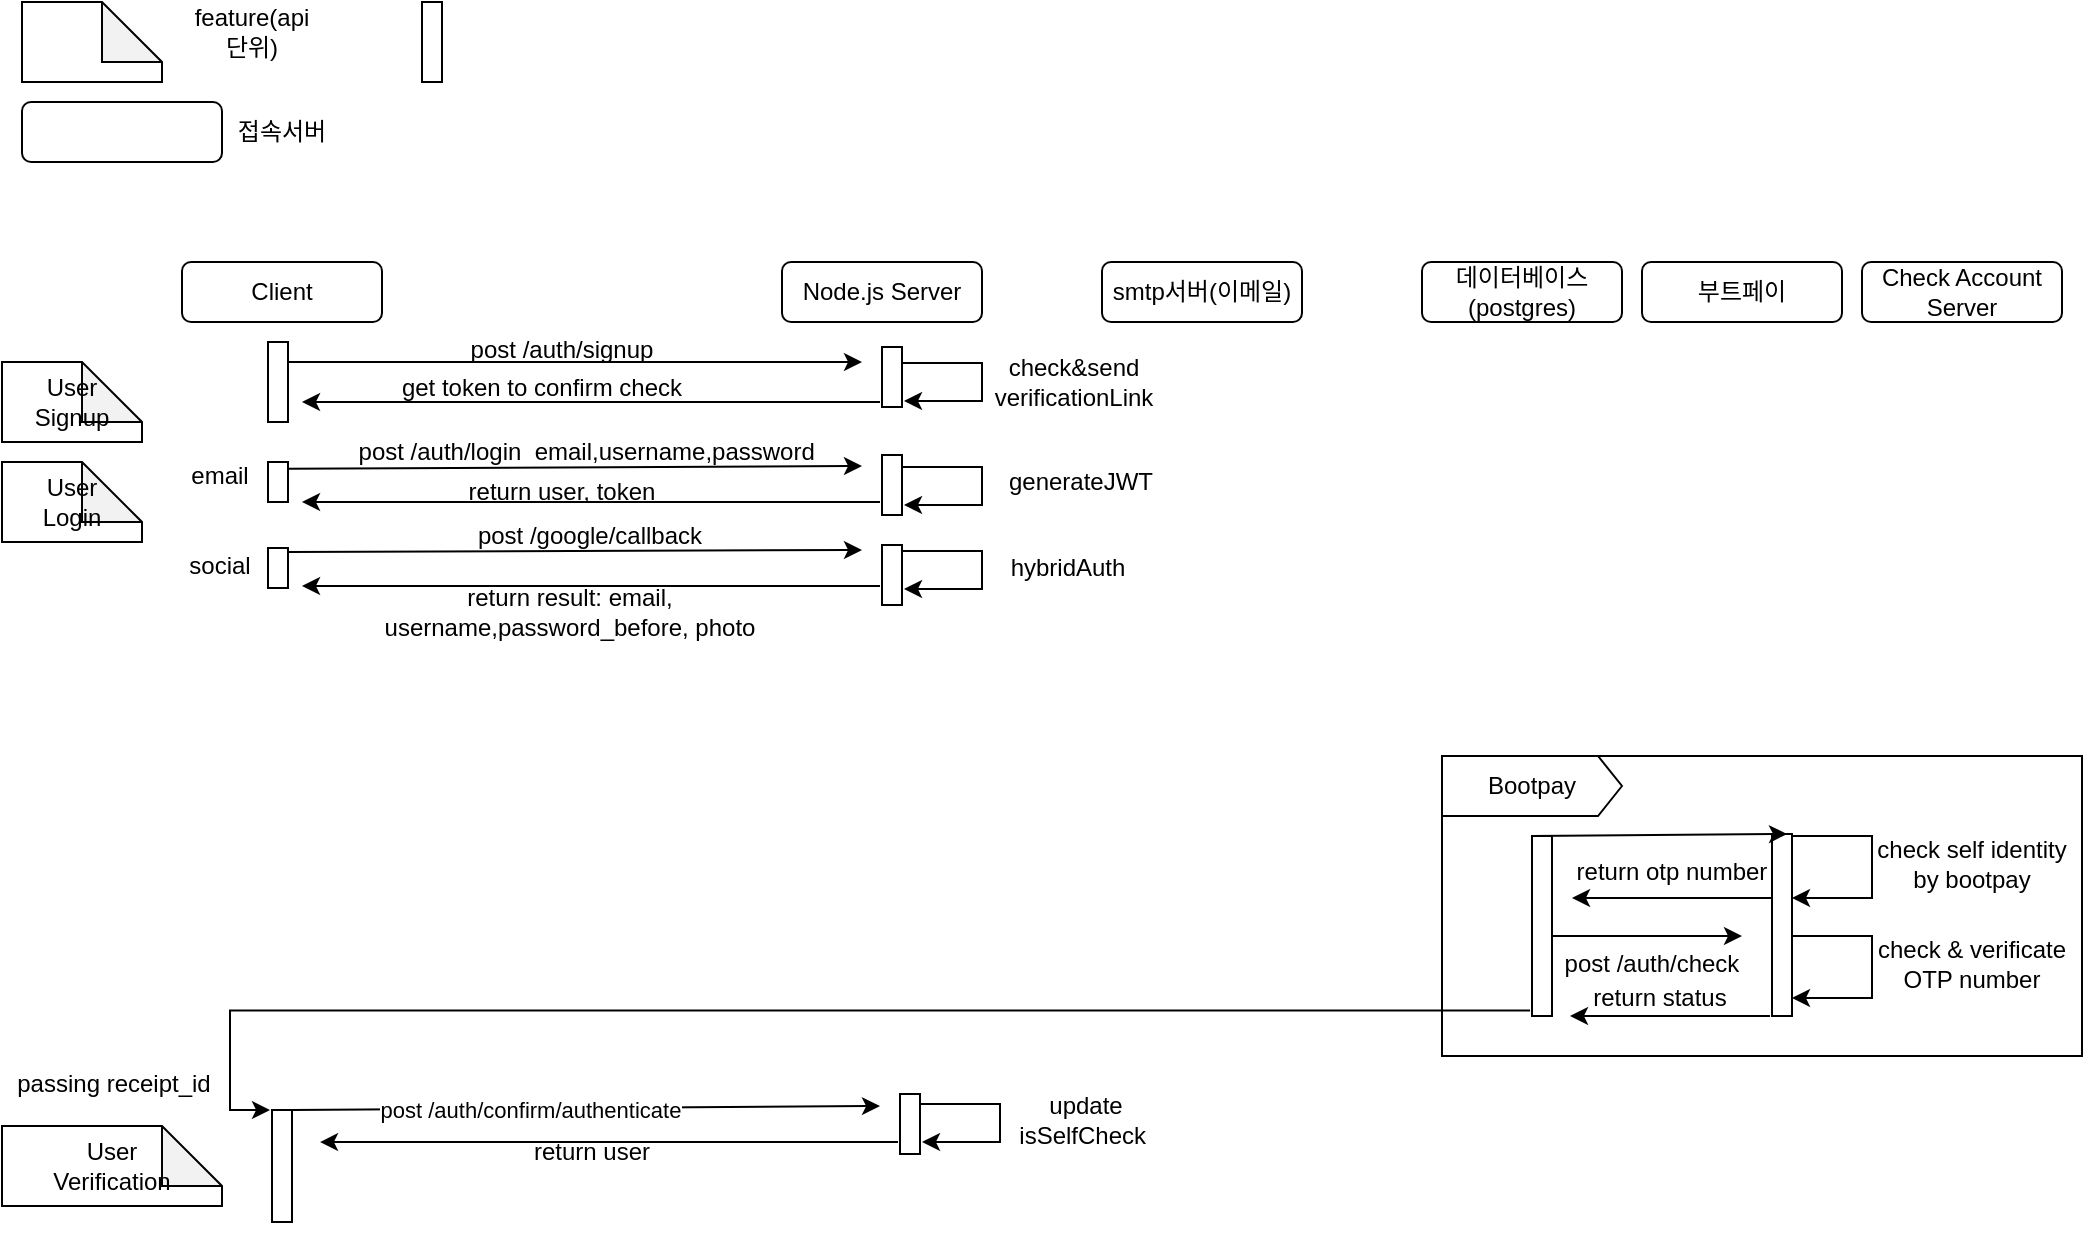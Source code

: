 <mxfile version="21.0.2" type="github">
  <diagram name="Page-1" id="2YBvvXClWsGukQMizWep">
    <mxGraphModel dx="2017" dy="1761" grid="1" gridSize="10" guides="1" tooltips="1" connect="1" arrows="1" fold="1" page="1" pageScale="1" pageWidth="850" pageHeight="1100" math="0" shadow="0">
      <root>
        <mxCell id="0" />
        <mxCell id="1" parent="0" />
        <mxCell id="r59WrNXMarwCxPcRgeq0-1" value="Client" style="rounded=1;whiteSpace=wrap;html=1;" vertex="1" parent="1">
          <mxGeometry x="-760" width="100" height="30" as="geometry" />
        </mxCell>
        <mxCell id="r59WrNXMarwCxPcRgeq0-2" value="데이터베이스(postgres)" style="rounded=1;whiteSpace=wrap;html=1;" vertex="1" parent="1">
          <mxGeometry x="-140" width="100" height="30" as="geometry" />
        </mxCell>
        <mxCell id="r59WrNXMarwCxPcRgeq0-3" value="Node.js Server" style="rounded=1;whiteSpace=wrap;html=1;" vertex="1" parent="1">
          <mxGeometry x="-460" width="100" height="30" as="geometry" />
        </mxCell>
        <mxCell id="r59WrNXMarwCxPcRgeq0-4" value="부트페이" style="rounded=1;whiteSpace=wrap;html=1;" vertex="1" parent="1">
          <mxGeometry x="-30" width="100" height="30" as="geometry" />
        </mxCell>
        <mxCell id="r59WrNXMarwCxPcRgeq0-5" value="Check Account&lt;br&gt;Server&lt;br&gt;" style="rounded=1;whiteSpace=wrap;html=1;" vertex="1" parent="1">
          <mxGeometry x="80" width="100" height="30" as="geometry" />
        </mxCell>
        <mxCell id="r59WrNXMarwCxPcRgeq0-6" value="" style="rounded=0;whiteSpace=wrap;html=1;" vertex="1" parent="1">
          <mxGeometry x="-130" y="247" width="320" height="150" as="geometry" />
        </mxCell>
        <mxCell id="r59WrNXMarwCxPcRgeq0-8" value="Bootpay" style="shape=loopLimit;whiteSpace=wrap;html=1;direction=south;rounded=0;" vertex="1" parent="1">
          <mxGeometry x="-130" y="247" width="90" height="30" as="geometry" />
        </mxCell>
        <mxCell id="r59WrNXMarwCxPcRgeq0-9" value="" style="rounded=0;whiteSpace=wrap;html=1;" vertex="1" parent="1">
          <mxGeometry x="-85" y="287" width="10" height="90" as="geometry" />
        </mxCell>
        <mxCell id="r59WrNXMarwCxPcRgeq0-10" value="" style="rounded=0;whiteSpace=wrap;html=1;" vertex="1" parent="1">
          <mxGeometry x="35" y="286" width="10" height="91" as="geometry" />
        </mxCell>
        <mxCell id="r59WrNXMarwCxPcRgeq0-14" value="" style="endArrow=classic;html=1;rounded=0;entryX=0.75;entryY=0;entryDx=0;entryDy=0;" edge="1" parent="1" target="r59WrNXMarwCxPcRgeq0-10">
          <mxGeometry width="50" height="50" relative="1" as="geometry">
            <mxPoint x="-85" y="287" as="sourcePoint" />
            <mxPoint x="-25" y="287" as="targetPoint" />
          </mxGeometry>
        </mxCell>
        <mxCell id="r59WrNXMarwCxPcRgeq0-16" value="" style="endArrow=classic;html=1;rounded=0;edgeStyle=orthogonalEdgeStyle;" edge="1" parent="1">
          <mxGeometry width="50" height="50" relative="1" as="geometry">
            <mxPoint x="45" y="287" as="sourcePoint" />
            <mxPoint x="45" y="318" as="targetPoint" />
            <Array as="points">
              <mxPoint x="85" y="287" />
              <mxPoint x="85" y="318" />
              <mxPoint x="45" y="318" />
            </Array>
          </mxGeometry>
        </mxCell>
        <mxCell id="r59WrNXMarwCxPcRgeq0-19" value="check self identity by bootpay" style="text;strokeColor=none;align=center;fillColor=none;html=1;verticalAlign=middle;whiteSpace=wrap;rounded=0;" vertex="1" parent="1">
          <mxGeometry x="80" y="286" width="110" height="30" as="geometry" />
        </mxCell>
        <mxCell id="r59WrNXMarwCxPcRgeq0-20" value="" style="endArrow=classic;html=1;rounded=0;" edge="1" parent="1">
          <mxGeometry width="50" height="50" relative="1" as="geometry">
            <mxPoint x="35" y="318" as="sourcePoint" />
            <mxPoint x="-65" y="318" as="targetPoint" />
          </mxGeometry>
        </mxCell>
        <mxCell id="r59WrNXMarwCxPcRgeq0-21" value="return otp number" style="text;strokeColor=none;align=center;fillColor=none;html=1;verticalAlign=middle;whiteSpace=wrap;rounded=0;" vertex="1" parent="1">
          <mxGeometry x="-65" y="290" width="100" height="30" as="geometry" />
        </mxCell>
        <mxCell id="r59WrNXMarwCxPcRgeq0-22" value="" style="endArrow=classic;html=1;rounded=0;" edge="1" parent="1">
          <mxGeometry width="50" height="50" relative="1" as="geometry">
            <mxPoint x="-75" y="337" as="sourcePoint" />
            <mxPoint x="20" y="337" as="targetPoint" />
          </mxGeometry>
        </mxCell>
        <mxCell id="r59WrNXMarwCxPcRgeq0-23" value="post /auth/check" style="text;strokeColor=none;align=center;fillColor=none;html=1;verticalAlign=middle;whiteSpace=wrap;rounded=0;" vertex="1" parent="1">
          <mxGeometry x="-75" y="336" width="100" height="30" as="geometry" />
        </mxCell>
        <mxCell id="r59WrNXMarwCxPcRgeq0-24" value="" style="endArrow=classic;html=1;rounded=0;edgeStyle=orthogonalEdgeStyle;" edge="1" parent="1">
          <mxGeometry width="50" height="50" relative="1" as="geometry">
            <mxPoint x="45" y="337" as="sourcePoint" />
            <mxPoint x="45" y="368" as="targetPoint" />
            <Array as="points">
              <mxPoint x="85" y="337" />
              <mxPoint x="85" y="368" />
              <mxPoint x="45" y="368" />
            </Array>
          </mxGeometry>
        </mxCell>
        <mxCell id="r59WrNXMarwCxPcRgeq0-25" value="check &amp;amp; verificate OTP number" style="text;strokeColor=none;align=center;fillColor=none;html=1;verticalAlign=middle;whiteSpace=wrap;rounded=0;" vertex="1" parent="1">
          <mxGeometry x="80" y="336" width="110" height="30" as="geometry" />
        </mxCell>
        <mxCell id="r59WrNXMarwCxPcRgeq0-26" value="return status" style="text;strokeColor=none;align=center;fillColor=none;html=1;verticalAlign=middle;whiteSpace=wrap;rounded=0;" vertex="1" parent="1">
          <mxGeometry x="-71" y="353" width="100" height="30" as="geometry" />
        </mxCell>
        <mxCell id="r59WrNXMarwCxPcRgeq0-27" value="" style="endArrow=classic;html=1;rounded=0;" edge="1" parent="1">
          <mxGeometry width="50" height="50" relative="1" as="geometry">
            <mxPoint x="34" y="377" as="sourcePoint" />
            <mxPoint x="-66" y="377" as="targetPoint" />
          </mxGeometry>
        </mxCell>
        <mxCell id="r59WrNXMarwCxPcRgeq0-29" value="User&lt;br&gt;Verification" style="shape=note;whiteSpace=wrap;html=1;backgroundOutline=1;darkOpacity=0.05;" vertex="1" parent="1">
          <mxGeometry x="-850" y="432" width="110" height="40" as="geometry" />
        </mxCell>
        <mxCell id="r59WrNXMarwCxPcRgeq0-31" value="" style="rounded=0;whiteSpace=wrap;html=1;" vertex="1" parent="1">
          <mxGeometry x="-715" y="424" width="10" height="56" as="geometry" />
        </mxCell>
        <mxCell id="r59WrNXMarwCxPcRgeq0-32" value="" style="rounded=0;whiteSpace=wrap;html=1;" vertex="1" parent="1">
          <mxGeometry x="-410" y="42.5" width="10" height="30" as="geometry" />
        </mxCell>
        <mxCell id="r59WrNXMarwCxPcRgeq0-33" value="" style="endArrow=classic;html=1;rounded=0;edgeStyle=orthogonalEdgeStyle;exitX=-0.096;exitY=0.97;exitDx=0;exitDy=0;exitPerimeter=0;" edge="1" parent="1" source="r59WrNXMarwCxPcRgeq0-9">
          <mxGeometry width="50" height="50" relative="1" as="geometry">
            <mxPoint x="-710" y="374" as="sourcePoint" />
            <mxPoint x="-716" y="424" as="targetPoint" />
            <Array as="points">
              <mxPoint x="-736" y="374" />
              <mxPoint x="-736" y="424" />
            </Array>
          </mxGeometry>
        </mxCell>
        <mxCell id="r59WrNXMarwCxPcRgeq0-34" value="passing receipt_id" style="text;strokeColor=none;align=center;fillColor=none;html=1;verticalAlign=middle;whiteSpace=wrap;rounded=0;" vertex="1" parent="1">
          <mxGeometry x="-850" y="397" width="112" height="27" as="geometry" />
        </mxCell>
        <mxCell id="r59WrNXMarwCxPcRgeq0-35" value="" style="endArrow=classic;html=1;rounded=0;entryX=0;entryY=0.5;entryDx=0;entryDy=0;" edge="1" parent="1">
          <mxGeometry width="50" height="50" relative="1" as="geometry">
            <mxPoint x="-705" y="424" as="sourcePoint" />
            <mxPoint x="-411" y="422" as="targetPoint" />
          </mxGeometry>
        </mxCell>
        <mxCell id="r59WrNXMarwCxPcRgeq0-36" value="post /auth/confirm/authenticate" style="edgeLabel;html=1;align=center;verticalAlign=middle;resizable=0;points=[];" vertex="1" connectable="0" parent="r59WrNXMarwCxPcRgeq0-35">
          <mxGeometry x="-0.189" y="-1" relative="1" as="geometry">
            <mxPoint as="offset" />
          </mxGeometry>
        </mxCell>
        <mxCell id="r59WrNXMarwCxPcRgeq0-41" value="" style="rounded=0;whiteSpace=wrap;html=1;" vertex="1" parent="1">
          <mxGeometry x="-717" y="40" width="10" height="40" as="geometry" />
        </mxCell>
        <mxCell id="r59WrNXMarwCxPcRgeq0-42" value="User&lt;br&gt;Signup" style="shape=note;whiteSpace=wrap;html=1;backgroundOutline=1;darkOpacity=0.05;" vertex="1" parent="1">
          <mxGeometry x="-850" y="50" width="70" height="40" as="geometry" />
        </mxCell>
        <mxCell id="r59WrNXMarwCxPcRgeq0-45" value="" style="endArrow=classic;html=1;rounded=0;" edge="1" parent="1">
          <mxGeometry width="50" height="50" relative="1" as="geometry">
            <mxPoint x="-707" y="50" as="sourcePoint" />
            <mxPoint x="-420" y="50" as="targetPoint" />
          </mxGeometry>
        </mxCell>
        <mxCell id="r59WrNXMarwCxPcRgeq0-46" value="post /auth/signup" style="text;strokeColor=none;align=center;fillColor=none;html=1;verticalAlign=middle;whiteSpace=wrap;rounded=0;" vertex="1" parent="1">
          <mxGeometry x="-620" y="40" width="100" height="8" as="geometry" />
        </mxCell>
        <mxCell id="r59WrNXMarwCxPcRgeq0-47" value="" style="endArrow=classic;html=1;rounded=0;edgeStyle=orthogonalEdgeStyle;" edge="1" parent="1">
          <mxGeometry width="50" height="50" relative="1" as="geometry">
            <mxPoint x="-400" y="50.5" as="sourcePoint" />
            <mxPoint x="-399" y="69.5" as="targetPoint" />
            <Array as="points">
              <mxPoint x="-360" y="50.5" />
              <mxPoint x="-360" y="69.5" />
            </Array>
          </mxGeometry>
        </mxCell>
        <mxCell id="r59WrNXMarwCxPcRgeq0-48" value="check&amp;amp;send verificationLink" style="text;strokeColor=none;align=center;fillColor=none;html=1;verticalAlign=middle;whiteSpace=wrap;rounded=0;" vertex="1" parent="1">
          <mxGeometry x="-369" y="47.5" width="110" height="25" as="geometry" />
        </mxCell>
        <mxCell id="r59WrNXMarwCxPcRgeq0-49" value="" style="endArrow=classic;html=1;rounded=0;exitX=-0.236;exitY=0.102;exitDx=0;exitDy=0;exitPerimeter=0;" edge="1" parent="1">
          <mxGeometry width="50" height="50" relative="1" as="geometry">
            <mxPoint x="-411.0" y="69.968" as="sourcePoint" />
            <mxPoint x="-700" y="70" as="targetPoint" />
          </mxGeometry>
        </mxCell>
        <mxCell id="r59WrNXMarwCxPcRgeq0-50" value="get token to confirm check" style="text;strokeColor=none;align=center;fillColor=none;html=1;verticalAlign=middle;whiteSpace=wrap;rounded=0;" vertex="1" parent="1">
          <mxGeometry x="-660" y="58" width="160" height="10" as="geometry" />
        </mxCell>
        <mxCell id="r59WrNXMarwCxPcRgeq0-53" value="User&lt;br&gt;Login" style="shape=note;whiteSpace=wrap;html=1;backgroundOutline=1;darkOpacity=0.05;" vertex="1" parent="1">
          <mxGeometry x="-850" y="100" width="70" height="40" as="geometry" />
        </mxCell>
        <mxCell id="r59WrNXMarwCxPcRgeq0-54" value="" style="rounded=0;whiteSpace=wrap;html=1;" vertex="1" parent="1">
          <mxGeometry x="-717" y="100" width="10" height="20" as="geometry" />
        </mxCell>
        <mxCell id="r59WrNXMarwCxPcRgeq0-55" value="" style="endArrow=classic;html=1;rounded=0;exitX=0.952;exitY=0.167;exitDx=0;exitDy=0;exitPerimeter=0;" edge="1" parent="1" source="r59WrNXMarwCxPcRgeq0-54">
          <mxGeometry width="50" height="50" relative="1" as="geometry">
            <mxPoint x="-700" y="102" as="sourcePoint" />
            <mxPoint x="-420" y="102" as="targetPoint" />
          </mxGeometry>
        </mxCell>
        <mxCell id="r59WrNXMarwCxPcRgeq0-56" value="post /auth/login&amp;nbsp; email,username,password&amp;nbsp;" style="text;strokeColor=none;align=center;fillColor=none;html=1;verticalAlign=middle;whiteSpace=wrap;rounded=0;" vertex="1" parent="1">
          <mxGeometry x="-711" y="90" width="310" height="10" as="geometry" />
        </mxCell>
        <mxCell id="r59WrNXMarwCxPcRgeq0-57" value="" style="endArrow=classic;html=1;rounded=0;edgeStyle=orthogonalEdgeStyle;" edge="1" parent="1">
          <mxGeometry width="50" height="50" relative="1" as="geometry">
            <mxPoint x="-400" y="102.5" as="sourcePoint" />
            <mxPoint x="-399" y="121.5" as="targetPoint" />
            <Array as="points">
              <mxPoint x="-360" y="102.5" />
              <mxPoint x="-360" y="121.5" />
            </Array>
          </mxGeometry>
        </mxCell>
        <mxCell id="r59WrNXMarwCxPcRgeq0-58" value="generateJWT" style="text;strokeColor=none;align=center;fillColor=none;html=1;verticalAlign=middle;whiteSpace=wrap;rounded=0;" vertex="1" parent="1">
          <mxGeometry x="-354" y="103" width="87" height="13" as="geometry" />
        </mxCell>
        <mxCell id="r59WrNXMarwCxPcRgeq0-59" value="" style="endArrow=classic;html=1;rounded=0;exitX=-0.236;exitY=0.102;exitDx=0;exitDy=0;exitPerimeter=0;" edge="1" parent="1">
          <mxGeometry width="50" height="50" relative="1" as="geometry">
            <mxPoint x="-411.0" y="119.968" as="sourcePoint" />
            <mxPoint x="-700" y="120" as="targetPoint" />
          </mxGeometry>
        </mxCell>
        <mxCell id="r59WrNXMarwCxPcRgeq0-60" value="return user, token" style="text;strokeColor=none;align=center;fillColor=none;html=1;verticalAlign=middle;whiteSpace=wrap;rounded=0;" vertex="1" parent="1">
          <mxGeometry x="-650" y="110" width="160" height="10" as="geometry" />
        </mxCell>
        <mxCell id="r59WrNXMarwCxPcRgeq0-62" value="" style="rounded=0;whiteSpace=wrap;html=1;" vertex="1" parent="1">
          <mxGeometry x="-717" y="143" width="10" height="20" as="geometry" />
        </mxCell>
        <mxCell id="r59WrNXMarwCxPcRgeq0-63" value="social" style="text;strokeColor=none;align=center;fillColor=none;html=1;verticalAlign=middle;whiteSpace=wrap;rounded=0;" vertex="1" parent="1">
          <mxGeometry x="-760" y="141" width="38" height="22" as="geometry" />
        </mxCell>
        <mxCell id="r59WrNXMarwCxPcRgeq0-64" value="email&lt;br&gt;" style="text;strokeColor=none;align=center;fillColor=none;html=1;verticalAlign=middle;whiteSpace=wrap;rounded=0;" vertex="1" parent="1">
          <mxGeometry x="-760" y="97" width="38" height="20" as="geometry" />
        </mxCell>
        <mxCell id="r59WrNXMarwCxPcRgeq0-67" value="" style="endArrow=classic;html=1;rounded=0;exitX=0.952;exitY=0.167;exitDx=0;exitDy=0;exitPerimeter=0;" edge="1" parent="1">
          <mxGeometry width="50" height="50" relative="1" as="geometry">
            <mxPoint x="-707" y="145" as="sourcePoint" />
            <mxPoint x="-420" y="144" as="targetPoint" />
          </mxGeometry>
        </mxCell>
        <mxCell id="r59WrNXMarwCxPcRgeq0-68" value="post /google/callback" style="text;strokeColor=none;align=center;fillColor=none;html=1;verticalAlign=middle;whiteSpace=wrap;rounded=0;" vertex="1" parent="1">
          <mxGeometry x="-711" y="132" width="310" height="10" as="geometry" />
        </mxCell>
        <mxCell id="r59WrNXMarwCxPcRgeq0-69" value="" style="endArrow=classic;html=1;rounded=0;exitX=-0.236;exitY=0.102;exitDx=0;exitDy=0;exitPerimeter=0;" edge="1" parent="1">
          <mxGeometry width="50" height="50" relative="1" as="geometry">
            <mxPoint x="-411.0" y="161.968" as="sourcePoint" />
            <mxPoint x="-700" y="162" as="targetPoint" />
          </mxGeometry>
        </mxCell>
        <mxCell id="r59WrNXMarwCxPcRgeq0-70" value="return result: email, username,password_before, photo" style="text;strokeColor=none;align=center;fillColor=none;html=1;verticalAlign=middle;whiteSpace=wrap;rounded=0;" vertex="1" parent="1">
          <mxGeometry x="-691" y="170" width="250" height="10" as="geometry" />
        </mxCell>
        <mxCell id="r59WrNXMarwCxPcRgeq0-71" value="" style="endArrow=classic;html=1;rounded=0;edgeStyle=orthogonalEdgeStyle;" edge="1" parent="1">
          <mxGeometry width="50" height="50" relative="1" as="geometry">
            <mxPoint x="-400" y="144.5" as="sourcePoint" />
            <mxPoint x="-399" y="163.5" as="targetPoint" />
            <Array as="points">
              <mxPoint x="-360" y="144.5" />
              <mxPoint x="-360" y="163.5" />
            </Array>
          </mxGeometry>
        </mxCell>
        <mxCell id="r59WrNXMarwCxPcRgeq0-72" value="hybridAuth" style="text;strokeColor=none;align=center;fillColor=none;html=1;verticalAlign=middle;whiteSpace=wrap;rounded=0;" vertex="1" parent="1">
          <mxGeometry x="-351" y="146.5" width="68" height="12" as="geometry" />
        </mxCell>
        <mxCell id="r59WrNXMarwCxPcRgeq0-73" value="" style="endArrow=classic;html=1;rounded=0;edgeStyle=orthogonalEdgeStyle;" edge="1" parent="1">
          <mxGeometry width="50" height="50" relative="1" as="geometry">
            <mxPoint x="-391" y="421" as="sourcePoint" />
            <mxPoint x="-390" y="440" as="targetPoint" />
            <Array as="points">
              <mxPoint x="-351" y="421" />
              <mxPoint x="-351" y="440" />
            </Array>
          </mxGeometry>
        </mxCell>
        <mxCell id="r59WrNXMarwCxPcRgeq0-74" value="update isSelfCheck&amp;nbsp;" style="text;strokeColor=none;align=center;fillColor=none;html=1;verticalAlign=middle;whiteSpace=wrap;rounded=0;" vertex="1" parent="1">
          <mxGeometry x="-342" y="423" width="68" height="12" as="geometry" />
        </mxCell>
        <mxCell id="r59WrNXMarwCxPcRgeq0-75" value="" style="endArrow=classic;html=1;rounded=0;exitX=-0.236;exitY=0.102;exitDx=0;exitDy=0;exitPerimeter=0;" edge="1" parent="1">
          <mxGeometry width="50" height="50" relative="1" as="geometry">
            <mxPoint x="-402.0" y="439.998" as="sourcePoint" />
            <mxPoint x="-691" y="440.03" as="targetPoint" />
          </mxGeometry>
        </mxCell>
        <mxCell id="r59WrNXMarwCxPcRgeq0-76" value="return user" style="text;strokeColor=none;align=center;fillColor=none;html=1;verticalAlign=middle;whiteSpace=wrap;rounded=0;" vertex="1" parent="1">
          <mxGeometry x="-680" y="440" width="250" height="10" as="geometry" />
        </mxCell>
        <mxCell id="r59WrNXMarwCxPcRgeq0-78" style="edgeStyle=orthogonalEdgeStyle;rounded=0;orthogonalLoop=1;jettySize=auto;html=1;exitX=0.5;exitY=1;exitDx=0;exitDy=0;" edge="1" parent="1" source="r59WrNXMarwCxPcRgeq0-31" target="r59WrNXMarwCxPcRgeq0-31">
          <mxGeometry relative="1" as="geometry" />
        </mxCell>
        <mxCell id="r59WrNXMarwCxPcRgeq0-79" value="feature(api단위)" style="text;strokeColor=none;align=center;fillColor=none;html=1;verticalAlign=middle;whiteSpace=wrap;rounded=0;" vertex="1" parent="1">
          <mxGeometry x="-755" y="-130" width="60" height="30" as="geometry" />
        </mxCell>
        <mxCell id="r59WrNXMarwCxPcRgeq0-80" value="접속서버" style="text;strokeColor=none;align=center;fillColor=none;html=1;verticalAlign=middle;whiteSpace=wrap;rounded=0;" vertex="1" parent="1">
          <mxGeometry x="-740" y="-80" width="60" height="30" as="geometry" />
        </mxCell>
        <mxCell id="r59WrNXMarwCxPcRgeq0-82" value="" style="rounded=0;whiteSpace=wrap;html=1;" vertex="1" parent="1">
          <mxGeometry x="-410" y="96.5" width="10" height="30" as="geometry" />
        </mxCell>
        <mxCell id="r59WrNXMarwCxPcRgeq0-83" value="" style="rounded=0;whiteSpace=wrap;html=1;" vertex="1" parent="1">
          <mxGeometry x="-410" y="141.5" width="10" height="30" as="geometry" />
        </mxCell>
        <mxCell id="r59WrNXMarwCxPcRgeq0-84" value="smtp서버(이메일)" style="rounded=1;whiteSpace=wrap;html=1;" vertex="1" parent="1">
          <mxGeometry x="-300" width="100" height="30" as="geometry" />
        </mxCell>
        <mxCell id="r59WrNXMarwCxPcRgeq0-85" value="" style="shape=note;whiteSpace=wrap;html=1;backgroundOutline=1;darkOpacity=0.05;" vertex="1" parent="1">
          <mxGeometry x="-840" y="-130" width="70" height="40" as="geometry" />
        </mxCell>
        <mxCell id="r59WrNXMarwCxPcRgeq0-86" value="" style="rounded=1;whiteSpace=wrap;html=1;" vertex="1" parent="1">
          <mxGeometry x="-840" y="-80" width="100" height="30" as="geometry" />
        </mxCell>
        <mxCell id="r59WrNXMarwCxPcRgeq0-87" value="" style="rounded=0;whiteSpace=wrap;html=1;" vertex="1" parent="1">
          <mxGeometry x="-401" y="416" width="10" height="30" as="geometry" />
        </mxCell>
        <mxCell id="r59WrNXMarwCxPcRgeq0-88" value="" style="rounded=0;whiteSpace=wrap;html=1;" vertex="1" parent="1">
          <mxGeometry x="-640" y="-130" width="10" height="40" as="geometry" />
        </mxCell>
      </root>
    </mxGraphModel>
  </diagram>
</mxfile>
